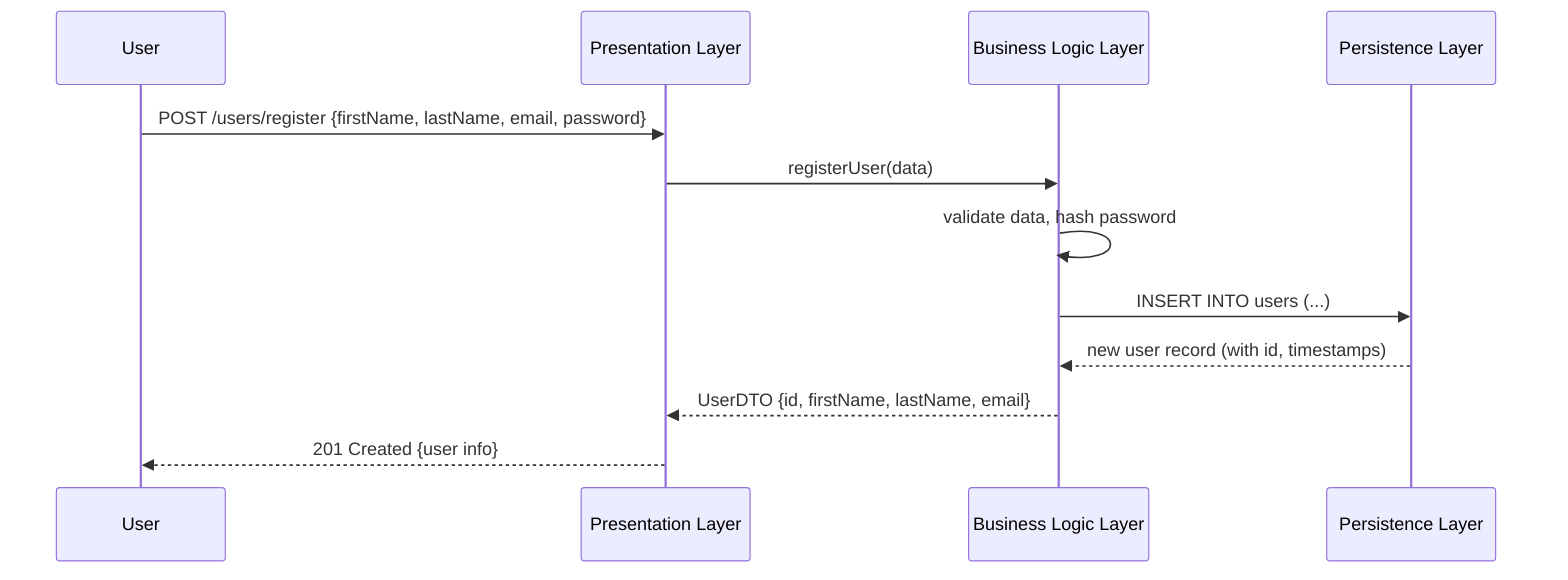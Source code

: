 sequenceDiagram
    participant User
    participant API as Presentation Layer
    participant BL as Business Logic Layer
    participant DB as Persistence Layer

    %% 1. User Registration
    User->>API: POST /users/register {firstName, lastName, email, password}
    API->>BL: registerUser(data)
    BL->>BL: validate data, hash password
    BL->>DB: INSERT INTO users (...)
    DB-->>BL: new user record (with id, timestamps)
    BL-->>API: UserDTO {id, firstName, lastName, email}
    API-->>User: 201 Created {user info}